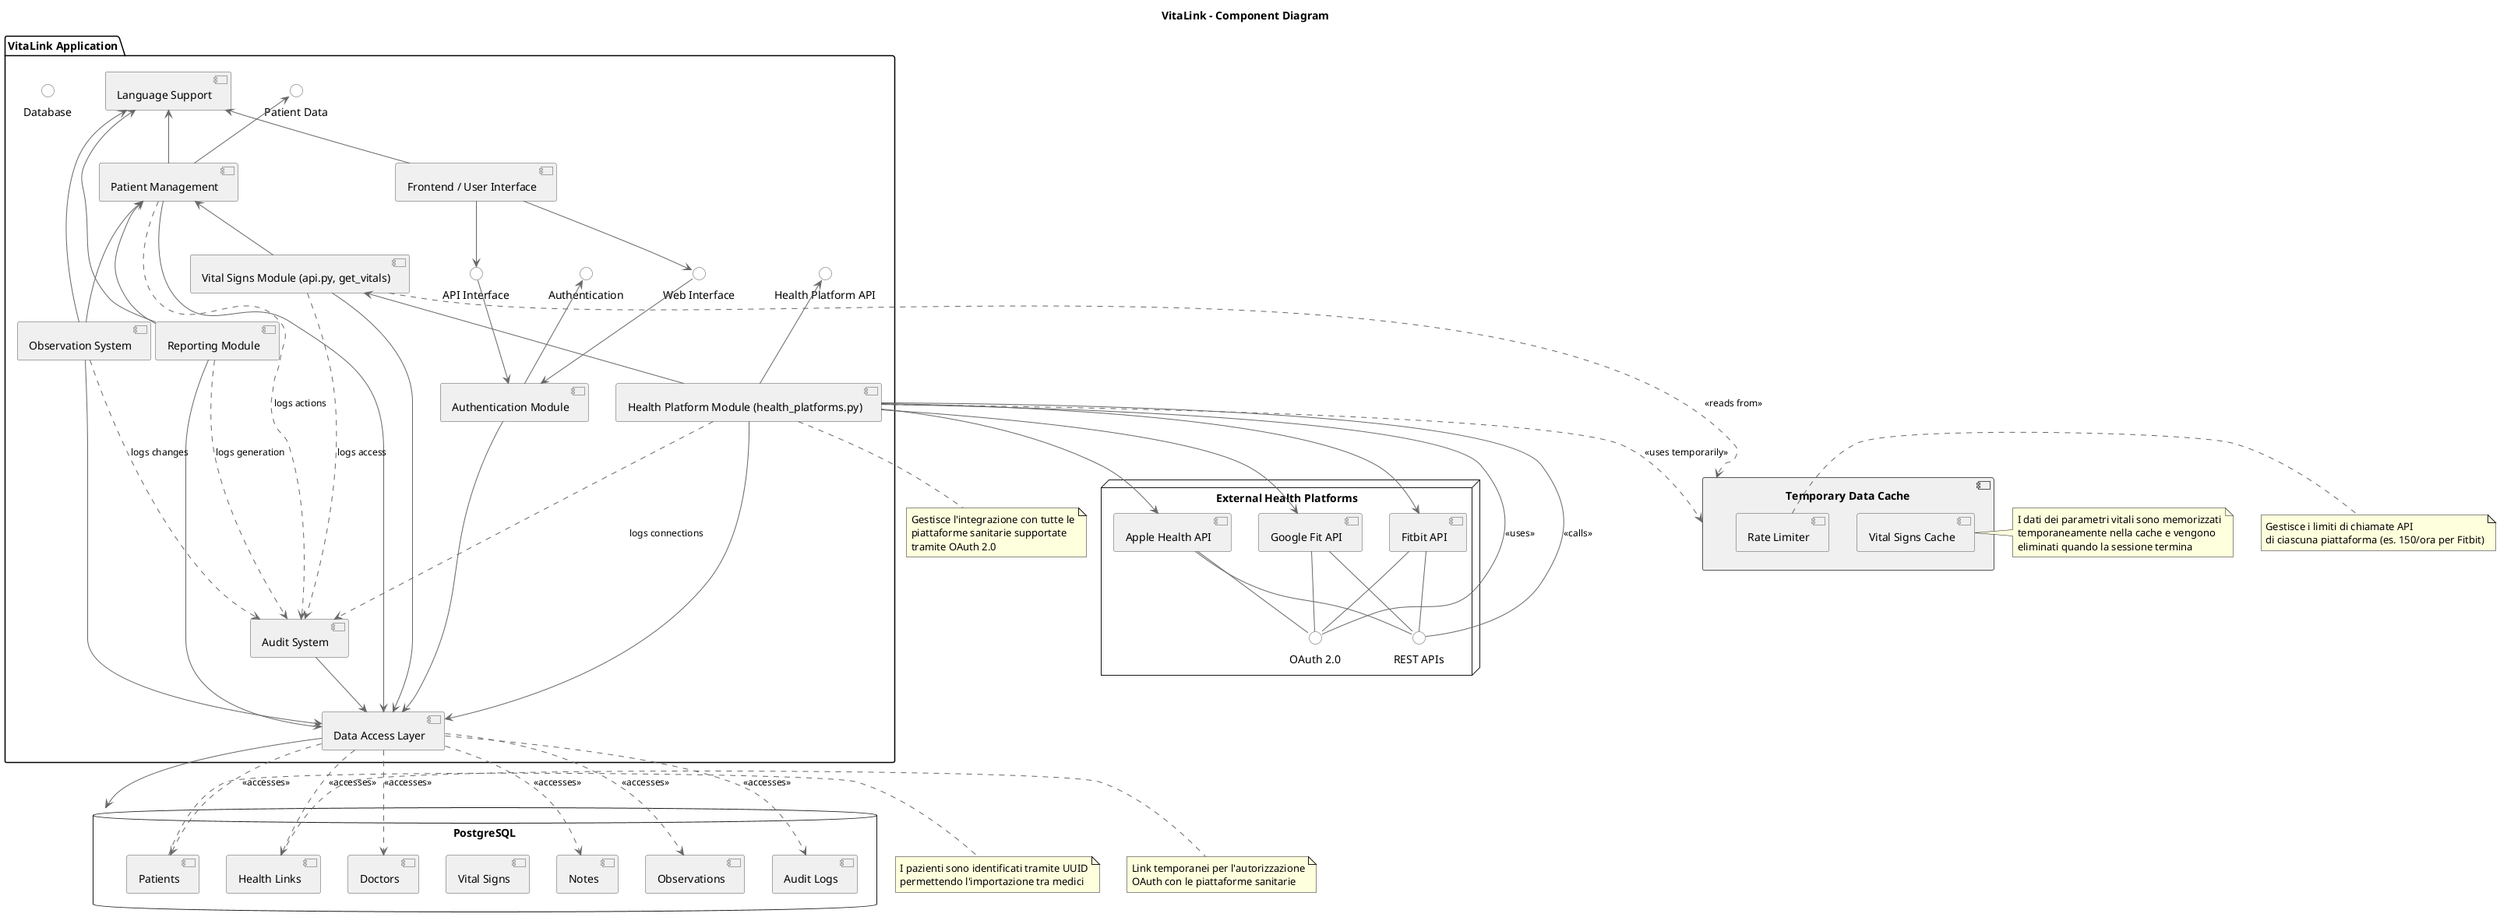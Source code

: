 @startuml VitaLink - Component Diagram

' Stile e configurazione
skinparam componentStyle uml2
skinparam component {
    BackgroundColor #f0f0f0
    BorderColor #555555
}
skinparam interface {
    BackgroundColor White
    BorderColor #555555
}
skinparam arrow {
    Color #666666
    FontSize 12
}

title VitaLink - Component Diagram

' Componenti principali
package "VitaLink Application" {
    component [Frontend / User Interface] as UI
    component [Authentication Module] as Auth
    component [Patient Management] as PatientMgmt
    component [Health Platform Module (health_platforms.py)] as HealthInt
    component [Vital Signs Module (api.py, get_vitals)] as VitalMon
    component [Observation System] as Obs
    component [Audit System] as Audit
    component [Reporting Module] as Report
    component [Data Access Layer] as DAL
    component [Language Support] as Lang
    
    ' Interfacce
    interface "Web Interface" as WebUI
    interface "API Interface" as API
    interface "Authentication" as AuthInt
    interface "Patient Data" as PatientInt
    interface "Health Platform API" as HealthAPI
    interface "Database" as DB
    
    ' Relazioni tra componenti
    UI -down-> WebUI
    UI -down-> API
    WebUI -down-> Auth
    API -down-> Auth
    
    AuthInt <-down- Auth
    
    Auth -down-> DAL
    PatientMgmt -down-> DAL
    HealthInt -down-> DAL
    VitalMon -down-> DAL
    Obs -down-> DAL
    Audit -down-> DAL
    Report -down-> DAL
    
    PatientInt <-down- PatientMgmt
    PatientMgmt <-down- VitalMon
    PatientMgmt <-down- Obs
    PatientMgmt <-down- Report
    
    HealthAPI <-down- HealthInt
    VitalMon <-down- HealthInt
    
    PatientMgmt ...> Audit : "logs actions"
    HealthInt ...> Audit : "logs connections"
    VitalMon ...> Audit : "logs access"
    Obs ...> Audit : "logs changes"
    Report ...> Audit : "logs generation"
    
    Lang <-down- UI
    Lang <-down- PatientMgmt
    Lang <-down- Report
    Lang <-down- Obs
}

' Sistemi esterni
node "External Health Platforms" {
    component [Fitbit API] as FitbitAPI
    component [Google Fit API] as GoogleFitAPI
    component [Apple Health API] as AppleHealthAPI
    
    interface "OAuth 2.0" as OAuth
    interface "REST APIs" as RestAPI
    
    FitbitAPI -- OAuth
    FitbitAPI -- RestAPI
    GoogleFitAPI -- OAuth
    GoogleFitAPI -- RestAPI
    AppleHealthAPI -- OAuth
    AppleHealthAPI -- RestAPI
}

' Cache temporanea
component "Temporary Data Cache" as Cache {
    component [Vital Signs Cache] as VitalsCache
    component [Rate Limiter] as RateLimiter
}

' Database
database "PostgreSQL" as Database {
    component [Patients] as PatientDB
    component [Doctors] as DoctorDB
    component [Vital Signs] as VitalDB
    component [Notes] as NoteDB
    component [Observations] as ObsDB
    component [Audit Logs] as AuditDB
    component [Health Links] as LinkDB
}

' Connessioni esterne
HealthInt -- OAuth : << uses >>
HealthInt -- RestAPI : << calls >>
HealthInt --> FitbitAPI
HealthInt --> GoogleFitAPI
HealthInt --> AppleHealthAPI

' Connessione alla cache
HealthInt ..> Cache : << uses temporarily >>
VitalMon ..> Cache : << reads from >>

' Connessione al database
DAL --> Database
DAL ..> PatientDB : << accesses >>
DAL ..> DoctorDB : << accesses >>
DAL ..> ObsDB : << accesses >>
DAL ..> NoteDB : << accesses >>
DAL ..> AuditDB : << accesses >>
DAL ..> LinkDB : << accesses >>

' Note esplicative
note right of VitalsCache
  I dati dei parametri vitali sono memorizzati
  temporaneamente nella cache e vengono
  eliminati quando la sessione termina
end note

note right of RateLimiter
  Gestisce i limiti di chiamate API
  di ciascuna piattaforma (es. 150/ora per Fitbit)
end note

note right of PatientDB
  I pazienti sono identificati tramite UUID
  permettendo l'importazione tra medici
end note

note right of LinkDB
  Link temporanei per l'autorizzazione
  OAuth con le piattaforme sanitarie
end note

note bottom of HealthInt
  Gestisce l'integrazione con tutte le
  piattaforme sanitarie supportate
  tramite OAuth 2.0
end note

@enduml
